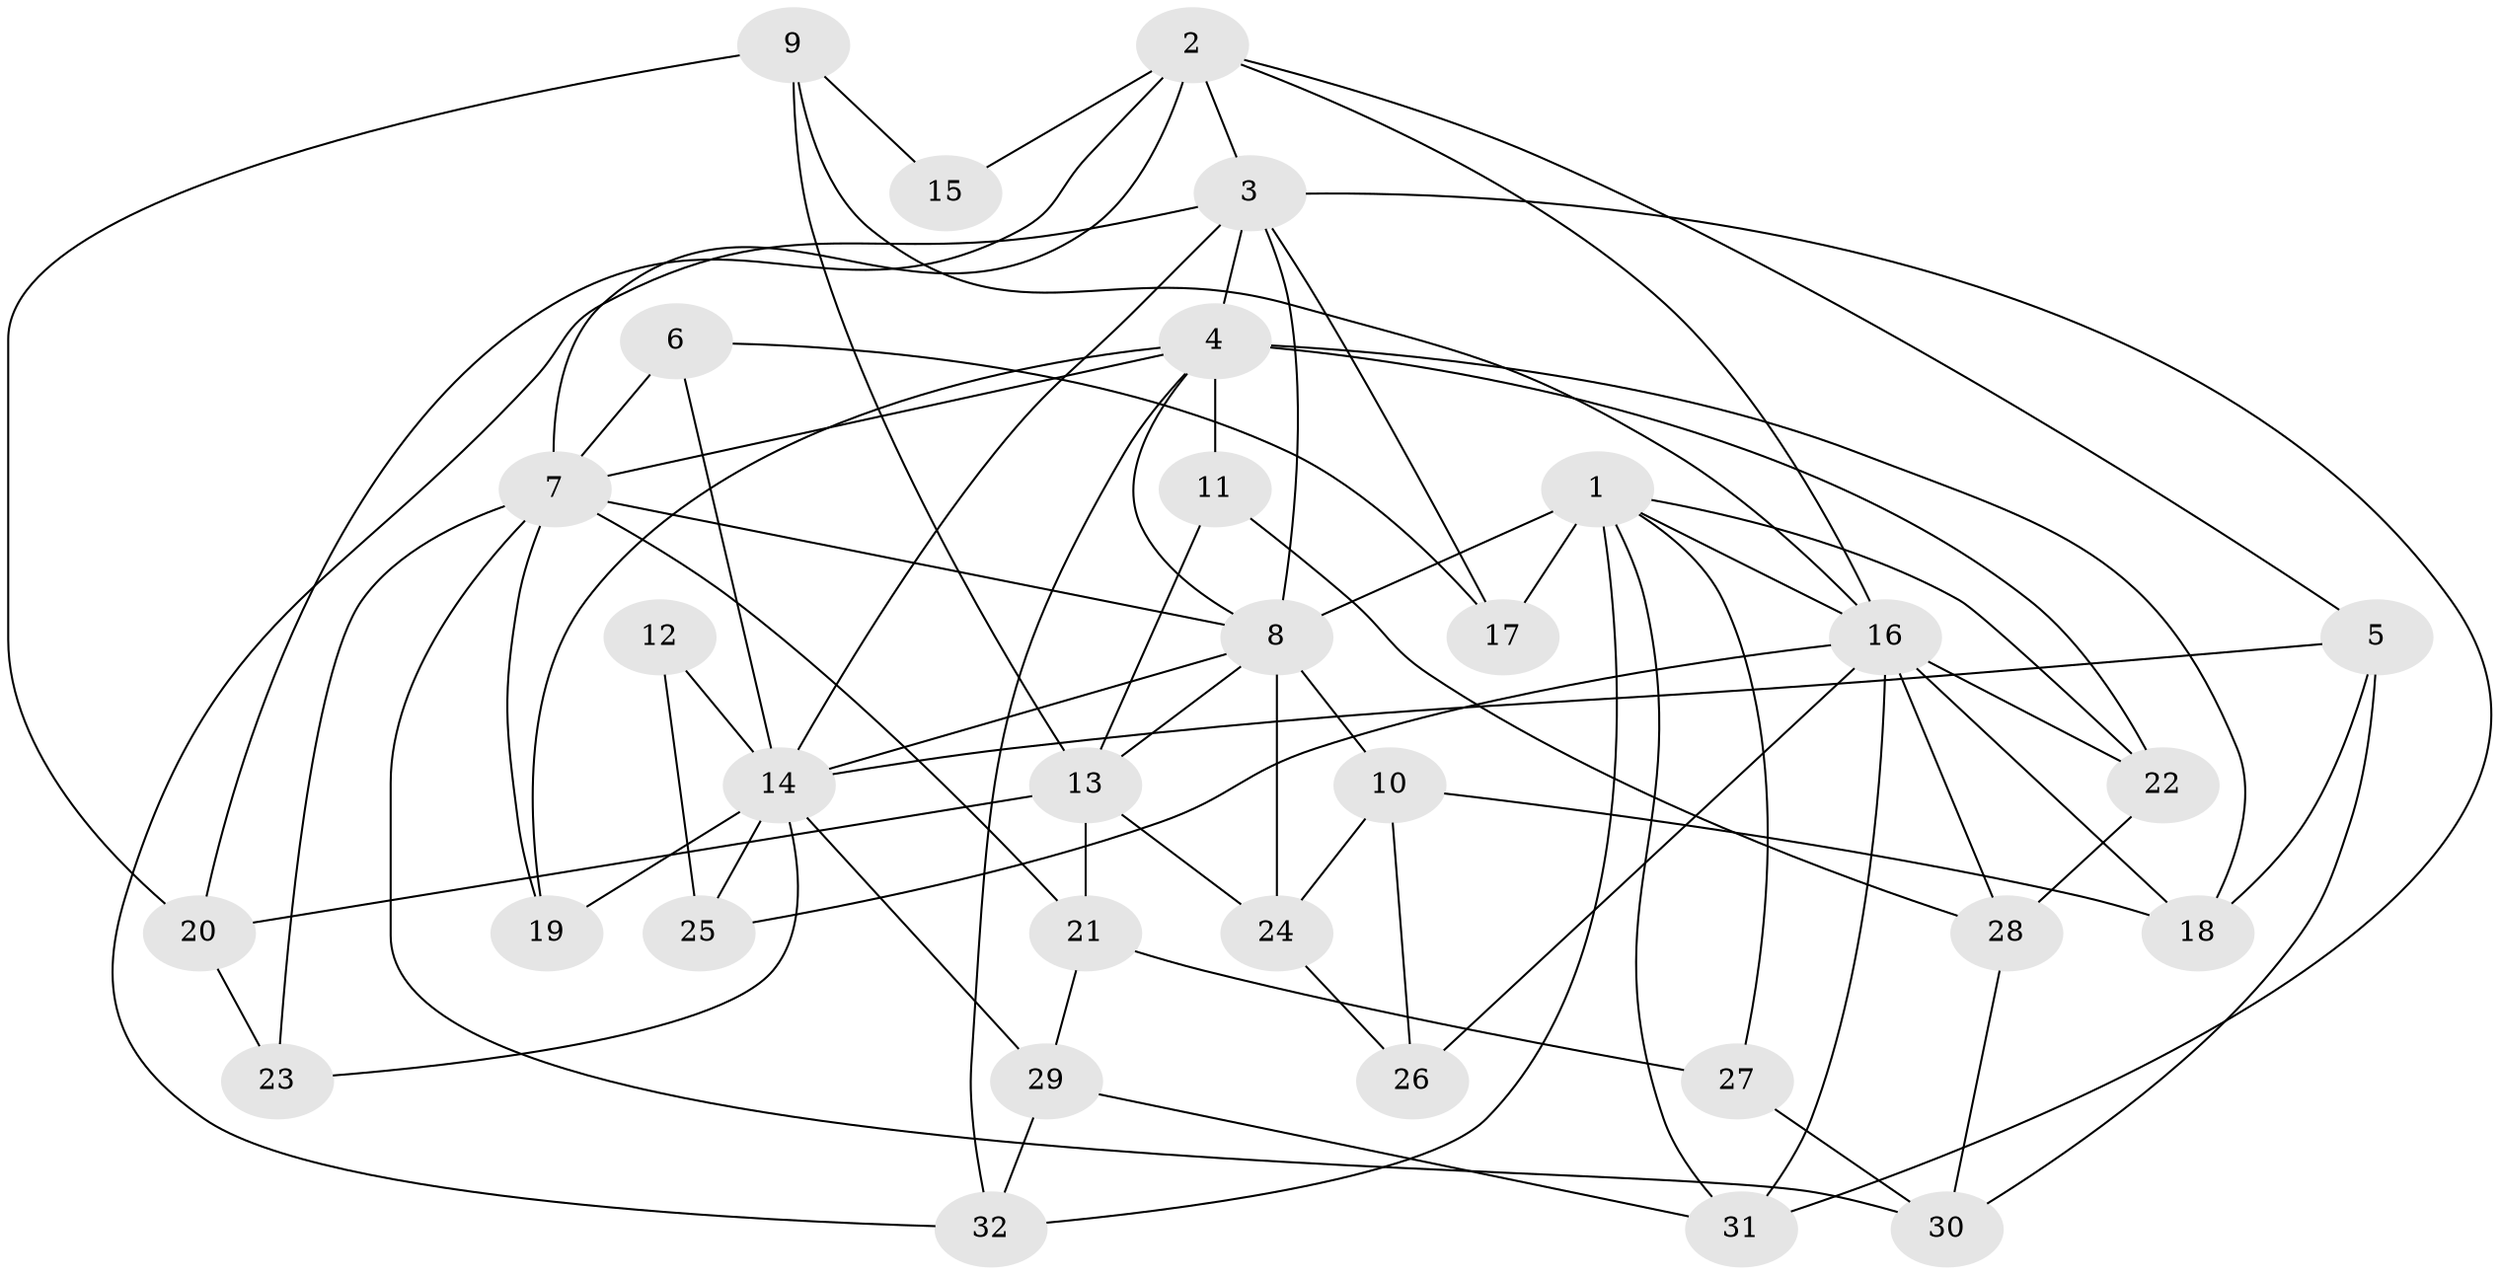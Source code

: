 // original degree distribution, {4: 1.0}
// Generated by graph-tools (version 1.1) at 2025/38/03/09/25 02:38:00]
// undirected, 32 vertices, 74 edges
graph export_dot {
graph [start="1"]
  node [color=gray90,style=filled];
  1;
  2;
  3;
  4;
  5;
  6;
  7;
  8;
  9;
  10;
  11;
  12;
  13;
  14;
  15;
  16;
  17;
  18;
  19;
  20;
  21;
  22;
  23;
  24;
  25;
  26;
  27;
  28;
  29;
  30;
  31;
  32;
  1 -- 8 [weight=2.0];
  1 -- 16 [weight=1.0];
  1 -- 17 [weight=2.0];
  1 -- 22 [weight=1.0];
  1 -- 27 [weight=2.0];
  1 -- 31 [weight=1.0];
  1 -- 32 [weight=1.0];
  2 -- 3 [weight=2.0];
  2 -- 5 [weight=1.0];
  2 -- 7 [weight=1.0];
  2 -- 15 [weight=3.0];
  2 -- 16 [weight=2.0];
  2 -- 20 [weight=1.0];
  3 -- 4 [weight=3.0];
  3 -- 8 [weight=1.0];
  3 -- 14 [weight=1.0];
  3 -- 17 [weight=1.0];
  3 -- 31 [weight=1.0];
  3 -- 32 [weight=1.0];
  4 -- 7 [weight=1.0];
  4 -- 8 [weight=1.0];
  4 -- 11 [weight=2.0];
  4 -- 18 [weight=1.0];
  4 -- 19 [weight=2.0];
  4 -- 22 [weight=1.0];
  4 -- 32 [weight=1.0];
  5 -- 14 [weight=1.0];
  5 -- 18 [weight=1.0];
  5 -- 30 [weight=1.0];
  6 -- 7 [weight=2.0];
  6 -- 14 [weight=1.0];
  6 -- 17 [weight=1.0];
  7 -- 8 [weight=1.0];
  7 -- 19 [weight=1.0];
  7 -- 21 [weight=1.0];
  7 -- 23 [weight=2.0];
  7 -- 30 [weight=1.0];
  8 -- 10 [weight=1.0];
  8 -- 13 [weight=3.0];
  8 -- 14 [weight=2.0];
  8 -- 24 [weight=1.0];
  9 -- 13 [weight=1.0];
  9 -- 15 [weight=1.0];
  9 -- 16 [weight=1.0];
  9 -- 20 [weight=1.0];
  10 -- 18 [weight=1.0];
  10 -- 24 [weight=1.0];
  10 -- 26 [weight=1.0];
  11 -- 13 [weight=1.0];
  11 -- 28 [weight=1.0];
  12 -- 14 [weight=3.0];
  12 -- 25 [weight=1.0];
  13 -- 20 [weight=1.0];
  13 -- 21 [weight=1.0];
  13 -- 24 [weight=1.0];
  14 -- 19 [weight=1.0];
  14 -- 23 [weight=1.0];
  14 -- 25 [weight=1.0];
  14 -- 29 [weight=1.0];
  16 -- 18 [weight=1.0];
  16 -- 22 [weight=1.0];
  16 -- 25 [weight=2.0];
  16 -- 26 [weight=2.0];
  16 -- 28 [weight=1.0];
  16 -- 31 [weight=1.0];
  20 -- 23 [weight=1.0];
  21 -- 27 [weight=1.0];
  21 -- 29 [weight=1.0];
  22 -- 28 [weight=1.0];
  24 -- 26 [weight=1.0];
  27 -- 30 [weight=1.0];
  28 -- 30 [weight=1.0];
  29 -- 31 [weight=1.0];
  29 -- 32 [weight=1.0];
}
